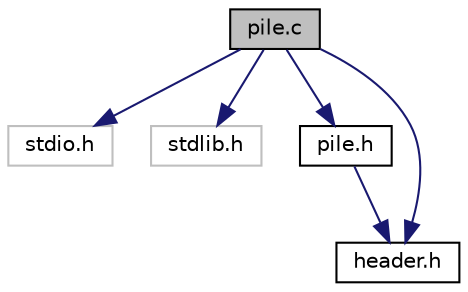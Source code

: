 digraph "pile.c"
{
 // INTERACTIVE_SVG=YES
  bgcolor="transparent";
  edge [fontname="Helvetica",fontsize="10",labelfontname="Helvetica",labelfontsize="10"];
  node [fontname="Helvetica",fontsize="10",shape=record];
  Node1 [label="pile.c",height=0.2,width=0.4,color="black", fillcolor="grey75", style="filled", fontcolor="black"];
  Node1 -> Node2 [color="midnightblue",fontsize="10",style="solid"];
  Node2 [label="stdio.h",height=0.2,width=0.4,color="grey75"];
  Node1 -> Node3 [color="midnightblue",fontsize="10",style="solid"];
  Node3 [label="stdlib.h",height=0.2,width=0.4,color="grey75"];
  Node1 -> Node4 [color="midnightblue",fontsize="10",style="solid"];
  Node4 [label="pile.h",height=0.2,width=0.4,color="black",URL="$pile_8h.html"];
  Node4 -> Node5 [color="midnightblue",fontsize="10",style="solid"];
  Node5 [label="header.h",height=0.2,width=0.4,color="black",URL="$header_8h.html",tooltip="header "];
  Node1 -> Node5 [color="midnightblue",fontsize="10",style="solid"];
}
